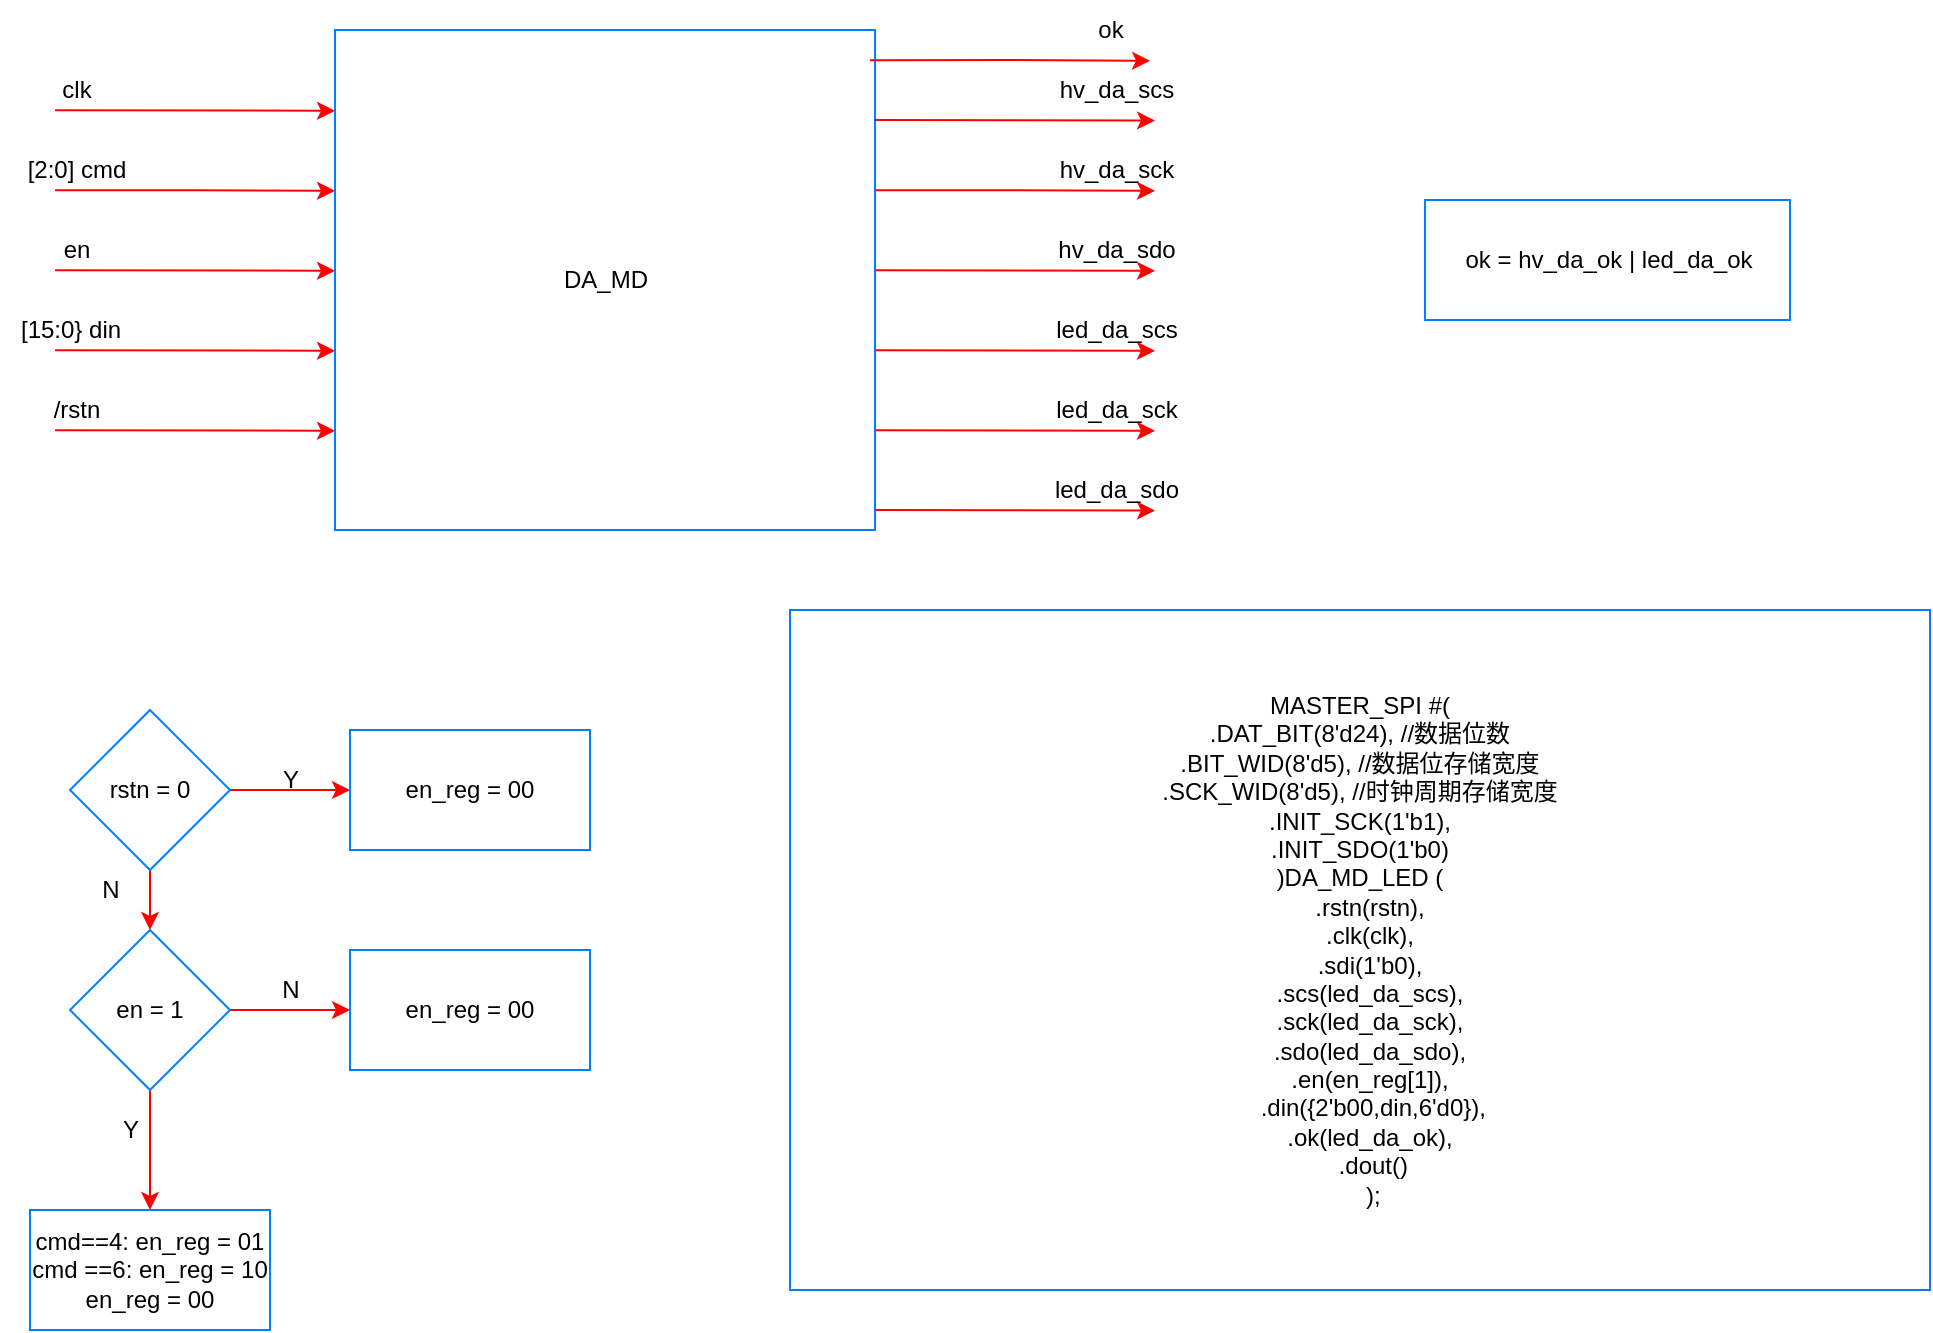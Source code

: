 <mxfile version="20.4.0" type="github" pages="2">
  <diagram name="DA_MD" id="822b0af5-4adb-64df-f703-e8dfc1f81529">
    <mxGraphModel dx="1362" dy="529" grid="1" gridSize="10" guides="1" tooltips="1" connect="1" arrows="1" fold="1" page="1" pageScale="1" pageWidth="1100" pageHeight="850" background="none" math="0" shadow="0">
      <root>
        <mxCell id="0" />
        <mxCell id="1" parent="0" />
        <mxCell id="0xgv9-n36FaWx9Flr6Vz-1" value="DA_MD" style="rounded=0;whiteSpace=wrap;html=1;strokeColor=#007FFF;" vertex="1" parent="1">
          <mxGeometry x="192.5" y="30" width="270" height="250" as="geometry" />
        </mxCell>
        <mxCell id="0xgv9-n36FaWx9Flr6Vz-2" value="" style="endArrow=classic;html=1;rounded=0;entryX=0;entryY=0.25;entryDx=0;entryDy=0;strokeColor=#FF0000;" edge="1" parent="1">
          <mxGeometry width="50" height="50" relative="1" as="geometry">
            <mxPoint x="52.5" y="70.12" as="sourcePoint" />
            <mxPoint x="192.5" y="70.37" as="targetPoint" />
          </mxGeometry>
        </mxCell>
        <mxCell id="0xgv9-n36FaWx9Flr6Vz-3" value="" style="endArrow=classic;html=1;rounded=0;entryX=0;entryY=0.25;entryDx=0;entryDy=0;strokeColor=#FF0000;" edge="1" parent="1">
          <mxGeometry width="50" height="50" relative="1" as="geometry">
            <mxPoint x="52.5" y="110.12" as="sourcePoint" />
            <mxPoint x="192.5" y="110.37" as="targetPoint" />
            <Array as="points">
              <mxPoint x="122.5" y="110.12" />
            </Array>
          </mxGeometry>
        </mxCell>
        <mxCell id="0xgv9-n36FaWx9Flr6Vz-4" value="" style="endArrow=classic;html=1;rounded=0;entryX=0;entryY=0.25;entryDx=0;entryDy=0;strokeColor=#FF0000;" edge="1" parent="1">
          <mxGeometry width="50" height="50" relative="1" as="geometry">
            <mxPoint x="52.5" y="150.12" as="sourcePoint" />
            <mxPoint x="192.5" y="150.37" as="targetPoint" />
          </mxGeometry>
        </mxCell>
        <mxCell id="0xgv9-n36FaWx9Flr6Vz-5" value="" style="endArrow=classic;html=1;rounded=0;entryX=0;entryY=0.25;entryDx=0;entryDy=0;strokeColor=#FF0000;" edge="1" parent="1">
          <mxGeometry width="50" height="50" relative="1" as="geometry">
            <mxPoint x="52.5" y="190.12" as="sourcePoint" />
            <mxPoint x="192.5" y="190.37" as="targetPoint" />
          </mxGeometry>
        </mxCell>
        <mxCell id="0xgv9-n36FaWx9Flr6Vz-6" value="" style="endArrow=classic;html=1;rounded=0;entryX=0;entryY=0.25;entryDx=0;entryDy=0;strokeColor=#FF0000;" edge="1" parent="1">
          <mxGeometry width="50" height="50" relative="1" as="geometry">
            <mxPoint x="52.5" y="230.12" as="sourcePoint" />
            <mxPoint x="192.5" y="230.37" as="targetPoint" />
          </mxGeometry>
        </mxCell>
        <mxCell id="0xgv9-n36FaWx9Flr6Vz-7" value="" style="endArrow=classic;html=1;rounded=0;entryX=0;entryY=0.25;entryDx=0;entryDy=0;strokeColor=#FF0000;" edge="1" parent="1">
          <mxGeometry width="50" height="50" relative="1" as="geometry">
            <mxPoint x="462.5" y="75" as="sourcePoint" />
            <mxPoint x="602.5" y="75.25" as="targetPoint" />
          </mxGeometry>
        </mxCell>
        <mxCell id="0xgv9-n36FaWx9Flr6Vz-8" value="" style="endArrow=classic;html=1;rounded=0;entryX=0;entryY=0.25;entryDx=0;entryDy=0;strokeColor=#FF0000;" edge="1" parent="1">
          <mxGeometry width="50" height="50" relative="1" as="geometry">
            <mxPoint x="462.5" y="110.12" as="sourcePoint" />
            <mxPoint x="602.5" y="110.37" as="targetPoint" />
            <Array as="points">
              <mxPoint x="532.5" y="110.12" />
            </Array>
          </mxGeometry>
        </mxCell>
        <mxCell id="0xgv9-n36FaWx9Flr6Vz-9" value="" style="endArrow=classic;html=1;rounded=0;entryX=0;entryY=0.25;entryDx=0;entryDy=0;strokeColor=#FF0000;" edge="1" parent="1">
          <mxGeometry width="50" height="50" relative="1" as="geometry">
            <mxPoint x="462.5" y="150.12" as="sourcePoint" />
            <mxPoint x="602.5" y="150.37" as="targetPoint" />
          </mxGeometry>
        </mxCell>
        <mxCell id="0xgv9-n36FaWx9Flr6Vz-10" value="" style="endArrow=classic;html=1;rounded=0;entryX=0;entryY=0.25;entryDx=0;entryDy=0;strokeColor=#FF0000;" edge="1" parent="1">
          <mxGeometry width="50" height="50" relative="1" as="geometry">
            <mxPoint x="462.5" y="190.12" as="sourcePoint" />
            <mxPoint x="602.5" y="190.37" as="targetPoint" />
          </mxGeometry>
        </mxCell>
        <mxCell id="0xgv9-n36FaWx9Flr6Vz-11" value="" style="endArrow=classic;html=1;rounded=0;entryX=0;entryY=0.25;entryDx=0;entryDy=0;strokeColor=#FF0000;" edge="1" parent="1">
          <mxGeometry width="50" height="50" relative="1" as="geometry">
            <mxPoint x="462.5" y="230.12" as="sourcePoint" />
            <mxPoint x="602.5" y="230.37" as="targetPoint" />
          </mxGeometry>
        </mxCell>
        <mxCell id="0xgv9-n36FaWx9Flr6Vz-12" value="/rstn" style="text;html=1;align=center;verticalAlign=middle;resizable=0;points=[];autosize=1;strokeColor=none;fillColor=none;" vertex="1" parent="1">
          <mxGeometry x="37.5" y="205" width="50" height="30" as="geometry" />
        </mxCell>
        <mxCell id="0xgv9-n36FaWx9Flr6Vz-13" value="clk" style="text;html=1;align=center;verticalAlign=middle;resizable=0;points=[];autosize=1;strokeColor=none;fillColor=none;" vertex="1" parent="1">
          <mxGeometry x="42.5" y="45" width="40" height="30" as="geometry" />
        </mxCell>
        <mxCell id="0xgv9-n36FaWx9Flr6Vz-14" value="[2:0] cmd" style="text;html=1;align=center;verticalAlign=middle;resizable=0;points=[];autosize=1;strokeColor=none;fillColor=none;" vertex="1" parent="1">
          <mxGeometry x="27.5" y="85" width="70" height="30" as="geometry" />
        </mxCell>
        <mxCell id="0xgv9-n36FaWx9Flr6Vz-15" value="en" style="text;html=1;align=center;verticalAlign=middle;resizable=0;points=[];autosize=1;strokeColor=none;fillColor=none;" vertex="1" parent="1">
          <mxGeometry x="42.5" y="125" width="40" height="30" as="geometry" />
        </mxCell>
        <mxCell id="0xgv9-n36FaWx9Flr6Vz-16" value="hv_da_scs" style="text;html=1;align=center;verticalAlign=middle;resizable=0;points=[];autosize=1;strokeColor=none;fillColor=none;" vertex="1" parent="1">
          <mxGeometry x="542.5" y="45" width="80" height="30" as="geometry" />
        </mxCell>
        <mxCell id="0xgv9-n36FaWx9Flr6Vz-17" value="hv_da_sck" style="text;html=1;align=center;verticalAlign=middle;resizable=0;points=[];autosize=1;strokeColor=none;fillColor=none;" vertex="1" parent="1">
          <mxGeometry x="542.5" y="85" width="80" height="30" as="geometry" />
        </mxCell>
        <mxCell id="0xgv9-n36FaWx9Flr6Vz-18" value="hv_da_sdo" style="text;html=1;align=center;verticalAlign=middle;resizable=0;points=[];autosize=1;strokeColor=none;fillColor=none;" vertex="1" parent="1">
          <mxGeometry x="542.5" y="125" width="80" height="30" as="geometry" />
        </mxCell>
        <mxCell id="0xgv9-n36FaWx9Flr6Vz-19" value="led_da_scs" style="text;html=1;align=center;verticalAlign=middle;resizable=0;points=[];autosize=1;strokeColor=none;fillColor=none;" vertex="1" parent="1">
          <mxGeometry x="542.5" y="165" width="80" height="30" as="geometry" />
        </mxCell>
        <mxCell id="0xgv9-n36FaWx9Flr6Vz-20" value="led_da_sck" style="text;html=1;align=center;verticalAlign=middle;resizable=0;points=[];autosize=1;strokeColor=none;fillColor=none;" vertex="1" parent="1">
          <mxGeometry x="542.5" y="205" width="80" height="30" as="geometry" />
        </mxCell>
        <mxCell id="0xgv9-n36FaWx9Flr6Vz-21" value="[15:0} din" style="text;html=1;align=center;verticalAlign=middle;resizable=0;points=[];autosize=1;strokeColor=none;fillColor=none;" vertex="1" parent="1">
          <mxGeometry x="25" y="165" width="70" height="30" as="geometry" />
        </mxCell>
        <mxCell id="0xgv9-n36FaWx9Flr6Vz-22" value="" style="endArrow=classic;html=1;rounded=0;entryX=0;entryY=0.25;entryDx=0;entryDy=0;strokeColor=#FF0000;" edge="1" parent="1">
          <mxGeometry width="50" height="50" relative="1" as="geometry">
            <mxPoint x="462.5" y="270.0" as="sourcePoint" />
            <mxPoint x="602.5" y="270.25" as="targetPoint" />
          </mxGeometry>
        </mxCell>
        <mxCell id="0xgv9-n36FaWx9Flr6Vz-23" value="led_da_sdo" style="text;html=1;align=center;verticalAlign=middle;resizable=0;points=[];autosize=1;strokeColor=none;fillColor=none;" vertex="1" parent="1">
          <mxGeometry x="537.5" y="245" width="90" height="30" as="geometry" />
        </mxCell>
        <mxCell id="0xgv9-n36FaWx9Flr6Vz-24" value="" style="endArrow=classic;html=1;rounded=0;entryX=0;entryY=0.25;entryDx=0;entryDy=0;strokeColor=#FF0000;" edge="1" parent="1">
          <mxGeometry width="50" height="50" relative="1" as="geometry">
            <mxPoint x="460" y="45.12" as="sourcePoint" />
            <mxPoint x="600" y="45.37" as="targetPoint" />
            <Array as="points">
              <mxPoint x="527.5" y="45" />
            </Array>
          </mxGeometry>
        </mxCell>
        <mxCell id="0xgv9-n36FaWx9Flr6Vz-25" value="ok" style="text;html=1;align=center;verticalAlign=middle;resizable=0;points=[];autosize=1;strokeColor=none;fillColor=none;" vertex="1" parent="1">
          <mxGeometry x="560" y="15" width="40" height="30" as="geometry" />
        </mxCell>
        <mxCell id="0xgv9-n36FaWx9Flr6Vz-26" value="ok = hv_da_ok | led_da_ok" style="rounded=0;whiteSpace=wrap;html=1;strokeColor=#007FFF;" vertex="1" parent="1">
          <mxGeometry x="737.5" y="115" width="182.5" height="60" as="geometry" />
        </mxCell>
        <mxCell id="YIT9HOYsbOG0RgKsfvcE-5" style="edgeStyle=orthogonalEdgeStyle;rounded=0;orthogonalLoop=1;jettySize=auto;html=1;exitX=1;exitY=0.5;exitDx=0;exitDy=0;entryX=0;entryY=0.5;entryDx=0;entryDy=0;strokeColor=#FF0000;" edge="1" parent="1" source="YIT9HOYsbOG0RgKsfvcE-1" target="YIT9HOYsbOG0RgKsfvcE-2">
          <mxGeometry relative="1" as="geometry" />
        </mxCell>
        <mxCell id="YIT9HOYsbOG0RgKsfvcE-9" style="edgeStyle=orthogonalEdgeStyle;rounded=0;orthogonalLoop=1;jettySize=auto;html=1;exitX=0.5;exitY=1;exitDx=0;exitDy=0;entryX=0.5;entryY=0;entryDx=0;entryDy=0;strokeColor=#FF0000;" edge="1" parent="1" source="YIT9HOYsbOG0RgKsfvcE-1" target="YIT9HOYsbOG0RgKsfvcE-3">
          <mxGeometry relative="1" as="geometry" />
        </mxCell>
        <mxCell id="YIT9HOYsbOG0RgKsfvcE-1" value="rstn = 0" style="rhombus;whiteSpace=wrap;html=1;strokeColor=#007FFF;" vertex="1" parent="1">
          <mxGeometry x="60" y="370" width="80" height="80" as="geometry" />
        </mxCell>
        <mxCell id="YIT9HOYsbOG0RgKsfvcE-2" value="en_reg = 00" style="rounded=0;whiteSpace=wrap;html=1;strokeColor=#007FFF;" vertex="1" parent="1">
          <mxGeometry x="200" y="380" width="120" height="60" as="geometry" />
        </mxCell>
        <mxCell id="YIT9HOYsbOG0RgKsfvcE-6" style="edgeStyle=orthogonalEdgeStyle;rounded=0;orthogonalLoop=1;jettySize=auto;html=1;exitX=1;exitY=0.5;exitDx=0;exitDy=0;entryX=0;entryY=0.5;entryDx=0;entryDy=0;strokeColor=#FF0000;" edge="1" parent="1" source="YIT9HOYsbOG0RgKsfvcE-3" target="YIT9HOYsbOG0RgKsfvcE-4">
          <mxGeometry relative="1" as="geometry" />
        </mxCell>
        <mxCell id="YIT9HOYsbOG0RgKsfvcE-8" style="edgeStyle=orthogonalEdgeStyle;rounded=0;orthogonalLoop=1;jettySize=auto;html=1;exitX=0.5;exitY=1;exitDx=0;exitDy=0;strokeColor=#FF0000;" edge="1" parent="1" source="YIT9HOYsbOG0RgKsfvcE-3" target="YIT9HOYsbOG0RgKsfvcE-7">
          <mxGeometry relative="1" as="geometry" />
        </mxCell>
        <mxCell id="YIT9HOYsbOG0RgKsfvcE-3" value="en = 1" style="rhombus;whiteSpace=wrap;html=1;strokeColor=#007FFF;" vertex="1" parent="1">
          <mxGeometry x="60" y="480" width="80" height="80" as="geometry" />
        </mxCell>
        <mxCell id="YIT9HOYsbOG0RgKsfvcE-4" value="en_reg = 00" style="rounded=0;whiteSpace=wrap;html=1;strokeColor=#007FFF;" vertex="1" parent="1">
          <mxGeometry x="200" y="490" width="120" height="60" as="geometry" />
        </mxCell>
        <mxCell id="YIT9HOYsbOG0RgKsfvcE-7" value="cmd==4: en_reg = 01&lt;br&gt;cmd ==6: en_reg = 10&lt;br&gt;en_reg = 00" style="rounded=0;whiteSpace=wrap;html=1;strokeColor=#007FFF;" vertex="1" parent="1">
          <mxGeometry x="40" y="620" width="120" height="60" as="geometry" />
        </mxCell>
        <mxCell id="YIT9HOYsbOG0RgKsfvcE-10" value="Y" style="text;html=1;align=center;verticalAlign=middle;resizable=0;points=[];autosize=1;strokeColor=none;fillColor=none;" vertex="1" parent="1">
          <mxGeometry x="155" y="390" width="30" height="30" as="geometry" />
        </mxCell>
        <mxCell id="YIT9HOYsbOG0RgKsfvcE-11" value="N" style="text;html=1;align=center;verticalAlign=middle;resizable=0;points=[];autosize=1;strokeColor=none;fillColor=none;" vertex="1" parent="1">
          <mxGeometry x="65" y="445" width="30" height="30" as="geometry" />
        </mxCell>
        <mxCell id="YIT9HOYsbOG0RgKsfvcE-12" value="Y" style="text;html=1;align=center;verticalAlign=middle;resizable=0;points=[];autosize=1;strokeColor=none;fillColor=none;" vertex="1" parent="1">
          <mxGeometry x="75" y="565" width="30" height="30" as="geometry" />
        </mxCell>
        <mxCell id="YIT9HOYsbOG0RgKsfvcE-13" value="N" style="text;html=1;align=center;verticalAlign=middle;resizable=0;points=[];autosize=1;strokeColor=none;fillColor=none;" vertex="1" parent="1">
          <mxGeometry x="155" y="495" width="30" height="30" as="geometry" />
        </mxCell>
        <mxCell id="YIT9HOYsbOG0RgKsfvcE-14" value="&lt;div&gt;MASTER_SPI #(&lt;/div&gt;&lt;div&gt;&lt;span style=&quot;&quot;&gt;	&lt;/span&gt;.DAT_BIT(8&#39;d24),&lt;span style=&quot;&quot;&gt;	&lt;/span&gt;//数据位数&lt;/div&gt;&lt;div&gt;&lt;span style=&quot;&quot;&gt;	&lt;/span&gt;.BIT_WID(8&#39;d5),&lt;span style=&quot;&quot;&gt;	&lt;/span&gt;//数据位存储宽度&lt;/div&gt;&lt;div&gt;&lt;span style=&quot;&quot;&gt;	&lt;/span&gt;.SCK_WID(8&#39;d5),&lt;span style=&quot;&quot;&gt;	&lt;/span&gt;//时钟周期存储宽度&lt;/div&gt;&lt;div&gt;&lt;span style=&quot;&quot;&gt;	&lt;/span&gt;.INIT_SCK(1&#39;b1),&lt;/div&gt;&lt;div&gt;&lt;span style=&quot;&quot;&gt;	&lt;/span&gt;.INIT_SDO(1&#39;b0)&lt;/div&gt;&lt;div&gt;)DA_MD_LED (&lt;/div&gt;&lt;div&gt;&amp;nbsp; &amp;nbsp; .rstn(rstn),&amp;nbsp;&lt;/div&gt;&lt;div&gt;&amp;nbsp; &amp;nbsp; .clk(clk),&amp;nbsp;&lt;/div&gt;&lt;div&gt;&amp;nbsp; &amp;nbsp; .sdi(1&#39;b0),&amp;nbsp;&lt;/div&gt;&lt;div&gt;&amp;nbsp; &amp;nbsp; .scs(led_da_scs),&amp;nbsp;&lt;/div&gt;&lt;div&gt;&amp;nbsp; &amp;nbsp; .sck(led_da_sck),&amp;nbsp;&lt;/div&gt;&lt;div&gt;&amp;nbsp; &amp;nbsp; .sdo(led_da_sdo),&amp;nbsp;&lt;/div&gt;&lt;div&gt;&amp;nbsp; &amp;nbsp; .en(en_reg[1]),&amp;nbsp;&lt;/div&gt;&lt;div&gt;&amp;nbsp; &amp;nbsp; .din({2&#39;b00,din,6&#39;d0}),&lt;/div&gt;&lt;div&gt;&amp;nbsp; &amp;nbsp; .ok(led_da_ok),&amp;nbsp;&lt;/div&gt;&lt;div&gt;&amp;nbsp; &amp;nbsp; .dout()&lt;/div&gt;&lt;div&gt;&amp;nbsp; &amp;nbsp; );&lt;/div&gt;" style="rounded=0;whiteSpace=wrap;html=1;strokeColor=#007FFF;" vertex="1" parent="1">
          <mxGeometry x="420" y="320" width="570" height="340" as="geometry" />
        </mxCell>
      </root>
    </mxGraphModel>
  </diagram>
  <diagram id="wv8jePE2S-gU1O57RuZL" name="MASTER_SPI">
    <mxGraphModel dx="2316" dy="900" grid="1" gridSize="10" guides="1" tooltips="1" connect="1" arrows="1" fold="1" page="1" pageScale="1" pageWidth="827" pageHeight="1169" math="0" shadow="0">
      <root>
        <mxCell id="0" />
        <mxCell id="1" parent="0" />
        <mxCell id="jdiIpGjwkLuXYlOwy2eE-1" value="MASTER_SPI" style="rounded=0;whiteSpace=wrap;html=1;strokeColor=#007FFF;" vertex="1" parent="1">
          <mxGeometry x="195" y="10" width="270" height="230" as="geometry" />
        </mxCell>
        <mxCell id="jdiIpGjwkLuXYlOwy2eE-2" value="" style="endArrow=classic;html=1;rounded=0;entryX=0;entryY=0.25;entryDx=0;entryDy=0;strokeColor=#FF0000;" edge="1" parent="1">
          <mxGeometry width="50" height="50" relative="1" as="geometry">
            <mxPoint x="55" y="50.12" as="sourcePoint" />
            <mxPoint x="195" y="50.37" as="targetPoint" />
          </mxGeometry>
        </mxCell>
        <mxCell id="jdiIpGjwkLuXYlOwy2eE-3" value="" style="endArrow=classic;html=1;rounded=0;entryX=0;entryY=0.25;entryDx=0;entryDy=0;strokeColor=#FF0000;" edge="1" parent="1">
          <mxGeometry width="50" height="50" relative="1" as="geometry">
            <mxPoint x="55" y="90.12" as="sourcePoint" />
            <mxPoint x="195" y="90.37" as="targetPoint" />
            <Array as="points">
              <mxPoint x="125" y="90.12" />
            </Array>
          </mxGeometry>
        </mxCell>
        <mxCell id="jdiIpGjwkLuXYlOwy2eE-4" value="" style="endArrow=classic;html=1;rounded=0;entryX=0;entryY=0.25;entryDx=0;entryDy=0;strokeColor=#FF0000;" edge="1" parent="1">
          <mxGeometry width="50" height="50" relative="1" as="geometry">
            <mxPoint x="55" y="130.12" as="sourcePoint" />
            <mxPoint x="195" y="130.37" as="targetPoint" />
          </mxGeometry>
        </mxCell>
        <mxCell id="jdiIpGjwkLuXYlOwy2eE-5" value="" style="endArrow=classic;html=1;rounded=0;entryX=0;entryY=0.25;entryDx=0;entryDy=0;strokeColor=#FF0000;" edge="1" parent="1">
          <mxGeometry width="50" height="50" relative="1" as="geometry">
            <mxPoint x="55" y="170.12" as="sourcePoint" />
            <mxPoint x="195" y="170.37" as="targetPoint" />
          </mxGeometry>
        </mxCell>
        <mxCell id="jdiIpGjwkLuXYlOwy2eE-6" value="" style="endArrow=classic;html=1;rounded=0;entryX=0;entryY=0.25;entryDx=0;entryDy=0;strokeColor=#FF0000;" edge="1" parent="1">
          <mxGeometry width="50" height="50" relative="1" as="geometry">
            <mxPoint x="55" y="210.12" as="sourcePoint" />
            <mxPoint x="195" y="210.37" as="targetPoint" />
          </mxGeometry>
        </mxCell>
        <mxCell id="jdiIpGjwkLuXYlOwy2eE-7" value="" style="endArrow=classic;html=1;rounded=0;entryX=0;entryY=0.25;entryDx=0;entryDy=0;strokeColor=#FF0000;" edge="1" parent="1">
          <mxGeometry width="50" height="50" relative="1" as="geometry">
            <mxPoint x="465" y="50.12" as="sourcePoint" />
            <mxPoint x="605" y="50.37" as="targetPoint" />
          </mxGeometry>
        </mxCell>
        <mxCell id="jdiIpGjwkLuXYlOwy2eE-8" value="" style="endArrow=classic;html=1;rounded=0;entryX=0;entryY=0.25;entryDx=0;entryDy=0;strokeColor=#FF0000;" edge="1" parent="1">
          <mxGeometry width="50" height="50" relative="1" as="geometry">
            <mxPoint x="465" y="90.12" as="sourcePoint" />
            <mxPoint x="605" y="90.37" as="targetPoint" />
            <Array as="points">
              <mxPoint x="535" y="90.12" />
            </Array>
          </mxGeometry>
        </mxCell>
        <mxCell id="jdiIpGjwkLuXYlOwy2eE-9" value="" style="endArrow=classic;html=1;rounded=0;entryX=0;entryY=0.25;entryDx=0;entryDy=0;strokeColor=#FF0000;" edge="1" parent="1">
          <mxGeometry width="50" height="50" relative="1" as="geometry">
            <mxPoint x="465" y="130.12" as="sourcePoint" />
            <mxPoint x="605" y="130.37" as="targetPoint" />
          </mxGeometry>
        </mxCell>
        <mxCell id="jdiIpGjwkLuXYlOwy2eE-10" value="" style="endArrow=classic;html=1;rounded=0;entryX=0;entryY=0.25;entryDx=0;entryDy=0;strokeColor=#FF0000;" edge="1" parent="1">
          <mxGeometry width="50" height="50" relative="1" as="geometry">
            <mxPoint x="465" y="170.12" as="sourcePoint" />
            <mxPoint x="605" y="170.37" as="targetPoint" />
          </mxGeometry>
        </mxCell>
        <mxCell id="jdiIpGjwkLuXYlOwy2eE-11" value="" style="endArrow=classic;html=1;rounded=0;entryX=0;entryY=0.25;entryDx=0;entryDy=0;strokeColor=#FF0000;" edge="1" parent="1">
          <mxGeometry width="50" height="50" relative="1" as="geometry">
            <mxPoint x="465" y="210.12" as="sourcePoint" />
            <mxPoint x="605" y="210.37" as="targetPoint" />
          </mxGeometry>
        </mxCell>
        <mxCell id="jdiIpGjwkLuXYlOwy2eE-12" value="/rstn" style="text;html=1;align=center;verticalAlign=middle;resizable=0;points=[];autosize=1;strokeColor=none;fillColor=none;" vertex="1" parent="1">
          <mxGeometry x="40" y="185" width="50" height="30" as="geometry" />
        </mxCell>
        <mxCell id="jdiIpGjwkLuXYlOwy2eE-13" value="clk" style="text;html=1;align=center;verticalAlign=middle;resizable=0;points=[];autosize=1;strokeColor=none;fillColor=none;" vertex="1" parent="1">
          <mxGeometry x="45" y="25" width="40" height="30" as="geometry" />
        </mxCell>
        <mxCell id="jdiIpGjwkLuXYlOwy2eE-14" value="sdi" style="text;html=1;align=center;verticalAlign=middle;resizable=0;points=[];autosize=1;strokeColor=none;fillColor=none;" vertex="1" parent="1">
          <mxGeometry x="45" y="65" width="40" height="30" as="geometry" />
        </mxCell>
        <mxCell id="jdiIpGjwkLuXYlOwy2eE-15" value="en" style="text;html=1;align=center;verticalAlign=middle;resizable=0;points=[];autosize=1;strokeColor=none;fillColor=none;" vertex="1" parent="1">
          <mxGeometry x="45" y="105" width="40" height="30" as="geometry" />
        </mxCell>
        <mxCell id="jdiIpGjwkLuXYlOwy2eE-16" value="[15:0] din" style="text;html=1;align=center;verticalAlign=middle;resizable=0;points=[];autosize=1;strokeColor=none;fillColor=none;" vertex="1" parent="1">
          <mxGeometry x="30" y="145" width="70" height="30" as="geometry" />
        </mxCell>
        <mxCell id="jdiIpGjwkLuXYlOwy2eE-17" value="scs" style="text;html=1;align=center;verticalAlign=middle;resizable=0;points=[];autosize=1;strokeColor=none;fillColor=none;" vertex="1" parent="1">
          <mxGeometry x="565" y="25" width="40" height="30" as="geometry" />
        </mxCell>
        <mxCell id="jdiIpGjwkLuXYlOwy2eE-18" value="sck" style="text;html=1;align=center;verticalAlign=middle;resizable=0;points=[];autosize=1;strokeColor=none;fillColor=none;" vertex="1" parent="1">
          <mxGeometry x="565" y="65" width="40" height="30" as="geometry" />
        </mxCell>
        <mxCell id="jdiIpGjwkLuXYlOwy2eE-19" value="sdo" style="text;html=1;align=center;verticalAlign=middle;resizable=0;points=[];autosize=1;strokeColor=none;fillColor=none;" vertex="1" parent="1">
          <mxGeometry x="565" y="105" width="40" height="30" as="geometry" />
        </mxCell>
        <mxCell id="jdiIpGjwkLuXYlOwy2eE-20" value="[15:0] dout" style="text;html=1;align=center;verticalAlign=middle;resizable=0;points=[];autosize=1;strokeColor=none;fillColor=none;" vertex="1" parent="1">
          <mxGeometry x="545" y="145" width="80" height="30" as="geometry" />
        </mxCell>
        <mxCell id="jdiIpGjwkLuXYlOwy2eE-21" value="ok" style="text;html=1;align=center;verticalAlign=middle;resizable=0;points=[];autosize=1;strokeColor=none;fillColor=none;" vertex="1" parent="1">
          <mxGeometry x="565" y="185" width="40" height="30" as="geometry" />
        </mxCell>
        <mxCell id="jdiIpGjwkLuXYlOwy2eE-22" value="scs = scs_reg&lt;br&gt;sck = scs_reg ? 0 : cnt_clt[15]&lt;br&gt;sdo=scs_reg ? 0 : sdo_reg&lt;br&gt;ok = (cnt_clk=0) ? 1: 0&lt;br&gt;dout = dout_reg" style="rounded=0;whiteSpace=wrap;html=1;strokeColor=#007FFF;" vertex="1" parent="1">
          <mxGeometry x="732.5" y="50" width="255" height="140" as="geometry" />
        </mxCell>
        <mxCell id="gvKEZdVUEgz4UjGDrDst-1" style="edgeStyle=orthogonalEdgeStyle;rounded=0;orthogonalLoop=1;jettySize=auto;html=1;exitX=1;exitY=0.5;exitDx=0;exitDy=0;entryX=0;entryY=0.5;entryDx=0;entryDy=0;strokeColor=#FF0000;" edge="1" parent="1" source="gvKEZdVUEgz4UjGDrDst-3" target="gvKEZdVUEgz4UjGDrDst-4">
          <mxGeometry relative="1" as="geometry">
            <Array as="points">
              <mxPoint x="170" y="385" />
              <mxPoint x="170" y="385" />
            </Array>
          </mxGeometry>
        </mxCell>
        <mxCell id="gvKEZdVUEgz4UjGDrDst-2" style="edgeStyle=orthogonalEdgeStyle;rounded=0;orthogonalLoop=1;jettySize=auto;html=1;entryX=0.5;entryY=0;entryDx=0;entryDy=0;strokeColor=#FF0000;" edge="1" parent="1" source="gvKEZdVUEgz4UjGDrDst-3" target="gvKEZdVUEgz4UjGDrDst-8">
          <mxGeometry relative="1" as="geometry" />
        </mxCell>
        <mxCell id="gvKEZdVUEgz4UjGDrDst-3" value="rstn=0" style="rhombus;whiteSpace=wrap;html=1;strokeColor=#007FFF;" vertex="1" parent="1">
          <mxGeometry x="50" y="345" width="100" height="80" as="geometry" />
        </mxCell>
        <mxCell id="gvKEZdVUEgz4UjGDrDst-4" value="scs_reg = 1&lt;br&gt;cnt_clk = 255" style="rounded=0;whiteSpace=wrap;html=1;strokeColor=#007FFF;" vertex="1" parent="1">
          <mxGeometry x="210" y="355" width="120" height="60" as="geometry" />
        </mxCell>
        <mxCell id="gvKEZdVUEgz4UjGDrDst-5" value="Y" style="text;html=1;align=center;verticalAlign=middle;resizable=0;points=[];autosize=1;strokeColor=none;fillColor=none;" vertex="1" parent="1">
          <mxGeometry x="160" y="355" width="30" height="30" as="geometry" />
        </mxCell>
        <mxCell id="gvKEZdVUEgz4UjGDrDst-6" style="edgeStyle=orthogonalEdgeStyle;rounded=0;orthogonalLoop=1;jettySize=auto;html=1;entryX=0;entryY=0.5;entryDx=0;entryDy=0;strokeColor=#FF0000;startArrow=none;" edge="1" parent="1" source="gvKEZdVUEgz4UjGDrDst-19" target="gvKEZdVUEgz4UjGDrDst-15">
          <mxGeometry relative="1" as="geometry" />
        </mxCell>
        <mxCell id="gvKEZdVUEgz4UjGDrDst-7" style="edgeStyle=orthogonalEdgeStyle;rounded=0;orthogonalLoop=1;jettySize=auto;html=1;exitX=0.5;exitY=1;exitDx=0;exitDy=0;entryX=0.5;entryY=0;entryDx=0;entryDy=0;strokeColor=#FF0000;" edge="1" parent="1" source="gvKEZdVUEgz4UjGDrDst-8" target="gvKEZdVUEgz4UjGDrDst-23">
          <mxGeometry relative="1" as="geometry" />
        </mxCell>
        <mxCell id="gvKEZdVUEgz4UjGDrDst-8" value="scs_reg = 1" style="rhombus;whiteSpace=wrap;html=1;strokeColor=#007FFF;" vertex="1" parent="1">
          <mxGeometry x="60" y="460" width="80" height="70" as="geometry" />
        </mxCell>
        <mxCell id="gvKEZdVUEgz4UjGDrDst-9" style="edgeStyle=orthogonalEdgeStyle;rounded=0;orthogonalLoop=1;jettySize=auto;html=1;strokeColor=#FF0000;" edge="1" parent="1" source="gvKEZdVUEgz4UjGDrDst-10" target="gvKEZdVUEgz4UjGDrDst-3">
          <mxGeometry relative="1" as="geometry" />
        </mxCell>
        <mxCell id="gvKEZdVUEgz4UjGDrDst-10" value="start" style="ellipse;whiteSpace=wrap;html=1;strokeColor=#007FFF;" vertex="1" parent="1">
          <mxGeometry x="65" y="280" width="70" height="30" as="geometry" />
        </mxCell>
        <mxCell id="gvKEZdVUEgz4UjGDrDst-11" value="N" style="text;html=1;align=center;verticalAlign=middle;resizable=0;points=[];autosize=1;strokeColor=none;fillColor=none;" vertex="1" parent="1">
          <mxGeometry x="95" y="425" width="30" height="30" as="geometry" />
        </mxCell>
        <mxCell id="gvKEZdVUEgz4UjGDrDst-12" value="scs_reg = 0&lt;br&gt;cnt_clk=255" style="rounded=0;whiteSpace=wrap;html=1;strokeColor=#007FFF;" vertex="1" parent="1">
          <mxGeometry x="230" y="565" width="112" height="60" as="geometry" />
        </mxCell>
        <mxCell id="gvKEZdVUEgz4UjGDrDst-13" style="edgeStyle=orthogonalEdgeStyle;rounded=0;orthogonalLoop=1;jettySize=auto;html=1;exitX=0.5;exitY=1;exitDx=0;exitDy=0;entryX=0.5;entryY=0;entryDx=0;entryDy=0;strokeColor=#FF0000;" edge="1" parent="1" source="gvKEZdVUEgz4UjGDrDst-15" target="gvKEZdVUEgz4UjGDrDst-12">
          <mxGeometry relative="1" as="geometry" />
        </mxCell>
        <mxCell id="gvKEZdVUEgz4UjGDrDst-14" style="edgeStyle=orthogonalEdgeStyle;rounded=0;orthogonalLoop=1;jettySize=auto;html=1;exitX=1;exitY=0.5;exitDx=0;exitDy=0;strokeColor=#FF0000;" edge="1" parent="1" source="gvKEZdVUEgz4UjGDrDst-15">
          <mxGeometry relative="1" as="geometry">
            <mxPoint x="390" y="495" as="targetPoint" />
          </mxGeometry>
        </mxCell>
        <mxCell id="gvKEZdVUEgz4UjGDrDst-15" value="en = 1" style="rhombus;whiteSpace=wrap;html=1;strokeColor=#007FFF;" vertex="1" parent="1">
          <mxGeometry x="250" y="455" width="72" height="80" as="geometry" />
        </mxCell>
        <mxCell id="gvKEZdVUEgz4UjGDrDst-16" value="scs_reg = 1&lt;br&gt;cnt_clk=255" style="rounded=0;whiteSpace=wrap;html=1;strokeColor=#007FFF;" vertex="1" parent="1">
          <mxGeometry x="390" y="465" width="112" height="60" as="geometry" />
        </mxCell>
        <mxCell id="gvKEZdVUEgz4UjGDrDst-17" value="Y" style="text;html=1;align=center;verticalAlign=middle;resizable=0;points=[];autosize=1;strokeColor=none;fillColor=none;" vertex="1" parent="1">
          <mxGeometry x="275" y="530" width="30" height="30" as="geometry" />
        </mxCell>
        <mxCell id="gvKEZdVUEgz4UjGDrDst-18" value="N" style="text;html=1;align=center;verticalAlign=middle;resizable=0;points=[];autosize=1;strokeColor=none;fillColor=none;" vertex="1" parent="1">
          <mxGeometry x="325" y="480" width="30" height="30" as="geometry" />
        </mxCell>
        <mxCell id="gvKEZdVUEgz4UjGDrDst-19" value="Y" style="text;html=1;align=center;verticalAlign=middle;resizable=0;points=[];autosize=1;strokeColor=none;fillColor=none;" vertex="1" parent="1">
          <mxGeometry x="180" y="480" width="30" height="30" as="geometry" />
        </mxCell>
        <mxCell id="gvKEZdVUEgz4UjGDrDst-20" value="" style="edgeStyle=orthogonalEdgeStyle;rounded=0;orthogonalLoop=1;jettySize=auto;html=1;entryX=0;entryY=0.5;entryDx=0;entryDy=0;strokeColor=#FF0000;endArrow=none;" edge="1" parent="1" source="gvKEZdVUEgz4UjGDrDst-8" target="gvKEZdVUEgz4UjGDrDst-19">
          <mxGeometry relative="1" as="geometry">
            <mxPoint x="140" y="495" as="sourcePoint" />
            <mxPoint x="250" y="495" as="targetPoint" />
          </mxGeometry>
        </mxCell>
        <mxCell id="gvKEZdVUEgz4UjGDrDst-21" style="edgeStyle=orthogonalEdgeStyle;rounded=0;orthogonalLoop=1;jettySize=auto;html=1;exitX=0.5;exitY=1;exitDx=0;exitDy=0;strokeColor=#FF0000;" edge="1" parent="1" source="gvKEZdVUEgz4UjGDrDst-23" target="gvKEZdVUEgz4UjGDrDst-24">
          <mxGeometry relative="1" as="geometry" />
        </mxCell>
        <mxCell id="gvKEZdVUEgz4UjGDrDst-22" style="edgeStyle=orthogonalEdgeStyle;rounded=0;orthogonalLoop=1;jettySize=auto;html=1;exitX=1;exitY=0.5;exitDx=0;exitDy=0;entryX=0;entryY=0.5;entryDx=0;entryDy=0;strokeColor=#FF0000;" edge="1" parent="1" source="gvKEZdVUEgz4UjGDrDst-23" target="gvKEZdVUEgz4UjGDrDst-26">
          <mxGeometry relative="1" as="geometry" />
        </mxCell>
        <mxCell id="gvKEZdVUEgz4UjGDrDst-23" value="cnt_clk&amp;gt;0" style="rhombus;whiteSpace=wrap;html=1;strokeColor=#007FFF;" vertex="1" parent="1">
          <mxGeometry x="60" y="640" width="80" height="80" as="geometry" />
        </mxCell>
        <mxCell id="gvKEZdVUEgz4UjGDrDst-24" value="scs_reg = 0&lt;br&gt;cnt_clk--" style="rounded=0;whiteSpace=wrap;html=1;strokeColor=#007FFF;" vertex="1" parent="1">
          <mxGeometry x="40" y="770" width="120" height="60" as="geometry" />
        </mxCell>
        <mxCell id="gvKEZdVUEgz4UjGDrDst-25" value="N" style="text;html=1;align=center;verticalAlign=middle;resizable=0;points=[];autosize=1;strokeColor=none;fillColor=none;" vertex="1" parent="1">
          <mxGeometry x="95" y="565" width="30" height="30" as="geometry" />
        </mxCell>
        <mxCell id="gvKEZdVUEgz4UjGDrDst-26" value="scs_reg = 1&lt;br&gt;cnt_clk = 255" style="rounded=1;whiteSpace=wrap;html=1;strokeColor=#007FFF;" vertex="1" parent="1">
          <mxGeometry x="210" y="650" width="120" height="60" as="geometry" />
        </mxCell>
        <mxCell id="gvKEZdVUEgz4UjGDrDst-27" value="Y" style="text;html=1;align=center;verticalAlign=middle;resizable=0;points=[];autosize=1;strokeColor=none;fillColor=none;" vertex="1" parent="1">
          <mxGeometry x="95" y="725" width="30" height="30" as="geometry" />
        </mxCell>
        <mxCell id="gvKEZdVUEgz4UjGDrDst-28" value="N" style="text;html=1;align=center;verticalAlign=middle;resizable=0;points=[];autosize=1;strokeColor=none;fillColor=none;" vertex="1" parent="1">
          <mxGeometry x="155" y="655" width="30" height="30" as="geometry" />
        </mxCell>
        <mxCell id="gvKEZdVUEgz4UjGDrDst-29" value="" style="endArrow=none;html=1;rounded=0;strokeColor=#FF0000;" edge="1" parent="1">
          <mxGeometry width="50" height="50" relative="1" as="geometry">
            <mxPoint y="891.176" as="sourcePoint" />
            <mxPoint x="620" y="890" as="targetPoint" />
          </mxGeometry>
        </mxCell>
        <mxCell id="gvKEZdVUEgz4UjGDrDst-30" value="" style="endArrow=none;html=1;rounded=0;strokeColor=#FF0000;" edge="1" parent="1">
          <mxGeometry width="50" height="50" relative="1" as="geometry">
            <mxPoint x="620" y="890" as="sourcePoint" />
            <mxPoint x="620" y="270" as="targetPoint" />
          </mxGeometry>
        </mxCell>
        <mxCell id="gvKEZdVUEgz4UjGDrDst-31" value="" style="endArrow=none;html=1;rounded=0;strokeColor=#FF0000;" edge="1" parent="1">
          <mxGeometry width="50" height="50" relative="1" as="geometry">
            <mxPoint y="270" as="sourcePoint" />
            <mxPoint x="620" y="270" as="targetPoint" />
          </mxGeometry>
        </mxCell>
        <mxCell id="HX2JhZc9U8FO1Koe93sp-1" style="edgeStyle=orthogonalEdgeStyle;rounded=0;orthogonalLoop=1;jettySize=auto;html=1;entryX=0.5;entryY=0;entryDx=0;entryDy=0;strokeColor=#FF0000;" edge="1" parent="1" source="HX2JhZc9U8FO1Koe93sp-3" target="HX2JhZc9U8FO1Koe93sp-7">
          <mxGeometry relative="1" as="geometry" />
        </mxCell>
        <mxCell id="HX2JhZc9U8FO1Koe93sp-2" style="edgeStyle=orthogonalEdgeStyle;rounded=0;orthogonalLoop=1;jettySize=auto;html=1;entryX=0;entryY=0.5;entryDx=0;entryDy=0;strokeColor=#FF0000;" edge="1" parent="1" source="HX2JhZc9U8FO1Koe93sp-3" target="HX2JhZc9U8FO1Koe93sp-4">
          <mxGeometry relative="1" as="geometry" />
        </mxCell>
        <mxCell id="HX2JhZc9U8FO1Koe93sp-3" value="rstn=0" style="rhombus;whiteSpace=wrap;html=1;strokeColor=#007FFF;" vertex="1" parent="1">
          <mxGeometry x="670" y="280" width="80" height="80" as="geometry" />
        </mxCell>
        <mxCell id="HX2JhZc9U8FO1Koe93sp-4" value="din_reg = 16{0}" style="rounded=0;whiteSpace=wrap;html=1;strokeColor=#007FFF;" vertex="1" parent="1">
          <mxGeometry x="800" y="290" width="120" height="60" as="geometry" />
        </mxCell>
        <mxCell id="HX2JhZc9U8FO1Koe93sp-5" style="edgeStyle=orthogonalEdgeStyle;rounded=0;orthogonalLoop=1;jettySize=auto;html=1;strokeColor=#FF0000;" edge="1" parent="1" source="HX2JhZc9U8FO1Koe93sp-7" target="HX2JhZc9U8FO1Koe93sp-8">
          <mxGeometry relative="1" as="geometry" />
        </mxCell>
        <mxCell id="HX2JhZc9U8FO1Koe93sp-6" style="edgeStyle=orthogonalEdgeStyle;rounded=0;orthogonalLoop=1;jettySize=auto;html=1;exitX=1;exitY=0.5;exitDx=0;exitDy=0;entryX=0;entryY=0.5;entryDx=0;entryDy=0;strokeColor=#FF0000;" edge="1" parent="1" source="HX2JhZc9U8FO1Koe93sp-7" target="HX2JhZc9U8FO1Koe93sp-9">
          <mxGeometry relative="1" as="geometry" />
        </mxCell>
        <mxCell id="HX2JhZc9U8FO1Koe93sp-7" value="en = 1" style="rhombus;whiteSpace=wrap;html=1;strokeColor=#007FFF;" vertex="1" parent="1">
          <mxGeometry x="670" y="390" width="80" height="80" as="geometry" />
        </mxCell>
        <mxCell id="HX2JhZc9U8FO1Koe93sp-8" value="din_reg = din" style="rounded=0;whiteSpace=wrap;html=1;strokeColor=#007FFF;" vertex="1" parent="1">
          <mxGeometry x="650" y="520" width="120" height="60" as="geometry" />
        </mxCell>
        <mxCell id="HX2JhZc9U8FO1Koe93sp-9" value="din_reg = din_reg" style="rounded=0;whiteSpace=wrap;html=1;strokeColor=#007FFF;" vertex="1" parent="1">
          <mxGeometry x="810" y="400" width="120" height="60" as="geometry" />
        </mxCell>
        <mxCell id="HX2JhZc9U8FO1Koe93sp-10" value="Y" style="text;html=1;align=center;verticalAlign=middle;resizable=0;points=[];autosize=1;strokeColor=none;fillColor=none;" vertex="1" parent="1">
          <mxGeometry x="755" y="295" width="30" height="30" as="geometry" />
        </mxCell>
        <mxCell id="HX2JhZc9U8FO1Koe93sp-11" value="N" style="text;html=1;align=center;verticalAlign=middle;resizable=0;points=[];autosize=1;strokeColor=none;fillColor=none;" vertex="1" parent="1">
          <mxGeometry x="685" y="355" width="30" height="30" as="geometry" />
        </mxCell>
        <mxCell id="HX2JhZc9U8FO1Koe93sp-12" value="N" style="text;html=1;align=center;verticalAlign=middle;resizable=0;points=[];autosize=1;strokeColor=none;fillColor=none;" vertex="1" parent="1">
          <mxGeometry x="765" y="405" width="30" height="30" as="geometry" />
        </mxCell>
        <mxCell id="HX2JhZc9U8FO1Koe93sp-13" value="Y" style="text;html=1;align=center;verticalAlign=middle;resizable=0;points=[];autosize=1;strokeColor=none;fillColor=none;" vertex="1" parent="1">
          <mxGeometry x="685" y="475" width="30" height="30" as="geometry" />
        </mxCell>
        <mxCell id="HX2JhZc9U8FO1Koe93sp-14" style="edgeStyle=orthogonalEdgeStyle;rounded=0;orthogonalLoop=1;jettySize=auto;html=1;exitX=1;exitY=0.5;exitDx=0;exitDy=0;entryX=0;entryY=0.5;entryDx=0;entryDy=0;strokeColor=#FF0000;" edge="1" parent="1" source="HX2JhZc9U8FO1Koe93sp-16" target="HX2JhZc9U8FO1Koe93sp-17">
          <mxGeometry relative="1" as="geometry" />
        </mxCell>
        <mxCell id="HX2JhZc9U8FO1Koe93sp-15" style="edgeStyle=orthogonalEdgeStyle;rounded=0;orthogonalLoop=1;jettySize=auto;html=1;exitX=0.5;exitY=1;exitDx=0;exitDy=0;entryX=0.5;entryY=0;entryDx=0;entryDy=0;strokeColor=#FF0000;" edge="1" parent="1" source="HX2JhZc9U8FO1Koe93sp-16" target="HX2JhZc9U8FO1Koe93sp-21">
          <mxGeometry relative="1" as="geometry" />
        </mxCell>
        <mxCell id="HX2JhZc9U8FO1Koe93sp-16" value="rstn=0" style="rhombus;whiteSpace=wrap;html=1;strokeColor=#007FFF;" vertex="1" parent="1">
          <mxGeometry x="1080" y="280" width="80" height="80" as="geometry" />
        </mxCell>
        <mxCell id="HX2JhZc9U8FO1Koe93sp-17" value="sdo_reg = 0" style="rounded=0;whiteSpace=wrap;html=1;strokeColor=#007FFF;" vertex="1" parent="1">
          <mxGeometry x="1220" y="290" width="120" height="60" as="geometry" />
        </mxCell>
        <mxCell id="HX2JhZc9U8FO1Koe93sp-18" value="Y" style="text;html=1;align=center;verticalAlign=middle;resizable=0;points=[];autosize=1;strokeColor=none;fillColor=none;" vertex="1" parent="1">
          <mxGeometry x="1175" y="295" width="30" height="30" as="geometry" />
        </mxCell>
        <mxCell id="HX2JhZc9U8FO1Koe93sp-19" style="edgeStyle=orthogonalEdgeStyle;rounded=0;orthogonalLoop=1;jettySize=auto;html=1;exitX=0.5;exitY=1;exitDx=0;exitDy=0;entryX=0.5;entryY=0;entryDx=0;entryDy=0;strokeColor=#FF0000;" edge="1" parent="1" source="HX2JhZc9U8FO1Koe93sp-21" target="HX2JhZc9U8FO1Koe93sp-22">
          <mxGeometry relative="1" as="geometry" />
        </mxCell>
        <mxCell id="HX2JhZc9U8FO1Koe93sp-20" style="edgeStyle=orthogonalEdgeStyle;rounded=0;orthogonalLoop=1;jettySize=auto;html=1;exitX=1;exitY=0.5;exitDx=0;exitDy=0;strokeColor=#FF0000;entryX=0;entryY=0.5;entryDx=0;entryDy=0;" edge="1" parent="1" source="HX2JhZc9U8FO1Koe93sp-21" target="HX2JhZc9U8FO1Koe93sp-23">
          <mxGeometry relative="1" as="geometry">
            <mxPoint x="1230" y="430" as="targetPoint" />
          </mxGeometry>
        </mxCell>
        <mxCell id="HX2JhZc9U8FO1Koe93sp-21" value="msck==1111" style="rhombus;whiteSpace=wrap;html=1;strokeColor=#007FFF;" vertex="1" parent="1">
          <mxGeometry x="1080" y="390" width="80" height="80" as="geometry" />
        </mxCell>
        <mxCell id="HX2JhZc9U8FO1Koe93sp-22" value="sdo_reg = din_reg[cnt_clk高四位]" style="rounded=0;whiteSpace=wrap;html=1;strokeColor=#007FFF;" vertex="1" parent="1">
          <mxGeometry x="1060" y="520" width="120" height="60" as="geometry" />
        </mxCell>
        <mxCell id="HX2JhZc9U8FO1Koe93sp-23" value="sdo_reg = sdo_reg" style="rounded=0;whiteSpace=wrap;html=1;strokeColor=#007FFF;" vertex="1" parent="1">
          <mxGeometry x="1220" y="400" width="120" height="60" as="geometry" />
        </mxCell>
        <mxCell id="HX2JhZc9U8FO1Koe93sp-24" value="" style="endArrow=none;html=1;rounded=0;strokeColor=#FF0000;" edge="1" parent="1">
          <mxGeometry width="50" height="50" relative="1" as="geometry">
            <mxPoint x="620" y="270" as="sourcePoint" />
            <mxPoint x="1440" y="270" as="targetPoint" />
          </mxGeometry>
        </mxCell>
        <mxCell id="HX2JhZc9U8FO1Koe93sp-25" value="" style="endArrow=none;html=1;rounded=0;strokeColor=#FF0000;" edge="1" parent="1">
          <mxGeometry width="50" height="50" relative="1" as="geometry">
            <mxPoint x="620" y="690" as="sourcePoint" />
            <mxPoint x="1440" y="690" as="targetPoint" />
          </mxGeometry>
        </mxCell>
        <mxCell id="HX2JhZc9U8FO1Koe93sp-26" value="" style="endArrow=none;html=1;rounded=0;strokeColor=#FF0000;" edge="1" parent="1">
          <mxGeometry width="50" height="50" relative="1" as="geometry">
            <mxPoint x="1440" y="690" as="sourcePoint" />
            <mxPoint x="1440" y="270" as="targetPoint" />
          </mxGeometry>
        </mxCell>
        <mxCell id="HX2JhZc9U8FO1Koe93sp-27" value="" style="endArrow=none;html=1;rounded=0;strokeColor=#FF0000;" edge="1" parent="1">
          <mxGeometry width="50" height="50" relative="1" as="geometry">
            <mxPoint x="1440" as="sourcePoint" />
            <mxPoint x="1440" y="280" as="targetPoint" />
            <Array as="points" />
          </mxGeometry>
        </mxCell>
        <mxCell id="52RoW3sLYCy_r7YZvXzD-1" style="edgeStyle=orthogonalEdgeStyle;rounded=0;orthogonalLoop=1;jettySize=auto;html=1;exitX=0.5;exitY=1;exitDx=0;exitDy=0;entryX=0.5;entryY=0;entryDx=0;entryDy=0;strokeColor=#FF0000;" edge="1" parent="1" source="52RoW3sLYCy_r7YZvXzD-2" target="52RoW3sLYCy_r7YZvXzD-5">
          <mxGeometry relative="1" as="geometry" />
        </mxCell>
        <mxCell id="52RoW3sLYCy_r7YZvXzD-2" value="posedge clk" style="rhombus;whiteSpace=wrap;html=1;strokeColor=#007FFF;" vertex="1" parent="1">
          <mxGeometry x="731" y="815" width="80" height="80" as="geometry" />
        </mxCell>
        <mxCell id="52RoW3sLYCy_r7YZvXzD-3" style="edgeStyle=orthogonalEdgeStyle;rounded=0;orthogonalLoop=1;jettySize=auto;html=1;exitX=0.5;exitY=1;exitDx=0;exitDy=0;entryX=0.5;entryY=0;entryDx=0;entryDy=0;strokeColor=#FF0000;" edge="1" parent="1" source="52RoW3sLYCy_r7YZvXzD-4" target="52RoW3sLYCy_r7YZvXzD-2">
          <mxGeometry relative="1" as="geometry" />
        </mxCell>
        <mxCell id="52RoW3sLYCy_r7YZvXzD-4" value="sdi_reg = 0" style="rounded=0;whiteSpace=wrap;html=1;strokeColor=#007FFF;" vertex="1" parent="1">
          <mxGeometry x="711" y="725" width="120" height="60" as="geometry" />
        </mxCell>
        <mxCell id="52RoW3sLYCy_r7YZvXzD-5" value="sdi_reg = sdi" style="rounded=0;whiteSpace=wrap;html=1;strokeColor=#007FFF;" vertex="1" parent="1">
          <mxGeometry x="711" y="935" width="120" height="60" as="geometry" />
        </mxCell>
        <mxCell id="52RoW3sLYCy_r7YZvXzD-6" value="Y" style="text;html=1;align=center;verticalAlign=middle;resizable=0;points=[];autosize=1;strokeColor=none;fillColor=none;" vertex="1" parent="1">
          <mxGeometry x="766" y="890" width="30" height="30" as="geometry" />
        </mxCell>
        <mxCell id="52RoW3sLYCy_r7YZvXzD-7" style="edgeStyle=orthogonalEdgeStyle;rounded=0;orthogonalLoop=1;jettySize=auto;html=1;exitX=0.5;exitY=1;exitDx=0;exitDy=0;entryX=0.5;entryY=0;entryDx=0;entryDy=0;strokeColor=#FF0000;" edge="1" parent="1" source="52RoW3sLYCy_r7YZvXzD-9" target="52RoW3sLYCy_r7YZvXzD-13">
          <mxGeometry relative="1" as="geometry" />
        </mxCell>
        <mxCell id="52RoW3sLYCy_r7YZvXzD-8" style="edgeStyle=orthogonalEdgeStyle;rounded=0;orthogonalLoop=1;jettySize=auto;html=1;exitX=1;exitY=0.5;exitDx=0;exitDy=0;entryX=0;entryY=0.5;entryDx=0;entryDy=0;strokeColor=#FF0000;" edge="1" parent="1" source="52RoW3sLYCy_r7YZvXzD-9" target="52RoW3sLYCy_r7YZvXzD-10">
          <mxGeometry relative="1" as="geometry" />
        </mxCell>
        <mxCell id="52RoW3sLYCy_r7YZvXzD-9" value="rstn" style="rhombus;whiteSpace=wrap;html=1;strokeColor=#007FFF;" vertex="1" parent="1">
          <mxGeometry x="951" y="785" width="80" height="80" as="geometry" />
        </mxCell>
        <mxCell id="52RoW3sLYCy_r7YZvXzD-10" value="dout_reg = 16{0}" style="rounded=0;whiteSpace=wrap;html=1;strokeColor=#007FFF;" vertex="1" parent="1">
          <mxGeometry x="1121" y="795" width="120" height="60" as="geometry" />
        </mxCell>
        <mxCell id="52RoW3sLYCy_r7YZvXzD-11" style="edgeStyle=orthogonalEdgeStyle;rounded=0;orthogonalLoop=1;jettySize=auto;html=1;exitX=1;exitY=0.5;exitDx=0;exitDy=0;entryX=0;entryY=0.5;entryDx=0;entryDy=0;strokeColor=#FF0000;" edge="1" parent="1" source="52RoW3sLYCy_r7YZvXzD-13" target="52RoW3sLYCy_r7YZvXzD-15">
          <mxGeometry relative="1" as="geometry" />
        </mxCell>
        <mxCell id="52RoW3sLYCy_r7YZvXzD-12" style="edgeStyle=orthogonalEdgeStyle;rounded=0;orthogonalLoop=1;jettySize=auto;html=1;exitX=0.5;exitY=1;exitDx=0;exitDy=0;entryX=0.5;entryY=0;entryDx=0;entryDy=0;strokeColor=#FF0000;" edge="1" parent="1" source="52RoW3sLYCy_r7YZvXzD-13" target="52RoW3sLYCy_r7YZvXzD-14">
          <mxGeometry relative="1" as="geometry" />
        </mxCell>
        <mxCell id="52RoW3sLYCy_r7YZvXzD-13" value="cnt_clk低四位=1000" style="rhombus;whiteSpace=wrap;html=1;strokeColor=#007FFF;" vertex="1" parent="1">
          <mxGeometry x="941" y="915" width="100" height="80" as="geometry" />
        </mxCell>
        <mxCell id="52RoW3sLYCy_r7YZvXzD-14" value="dout_reg[cnt_clk高四位]=sdi_reg" style="rounded=0;whiteSpace=wrap;html=1;strokeColor=#007FFF;" vertex="1" parent="1">
          <mxGeometry x="931" y="1055" width="120" height="60" as="geometry" />
        </mxCell>
        <mxCell id="52RoW3sLYCy_r7YZvXzD-15" value="dout_reg = dout_reg" style="rounded=0;whiteSpace=wrap;html=1;strokeColor=#007FFF;" vertex="1" parent="1">
          <mxGeometry x="1121" y="925" width="120" height="60" as="geometry" />
        </mxCell>
        <mxCell id="52RoW3sLYCy_r7YZvXzD-16" value="" style="endArrow=none;html=1;rounded=0;strokeColor=#FF0000;" edge="1" parent="1">
          <mxGeometry width="50" height="50" relative="1" as="geometry">
            <mxPoint x="620" y="1170" as="sourcePoint" />
            <mxPoint x="620" y="890" as="targetPoint" />
          </mxGeometry>
        </mxCell>
        <mxCell id="52RoW3sLYCy_r7YZvXzD-17" value="" style="endArrow=none;html=1;rounded=0;strokeColor=#FF0000;" edge="1" parent="1">
          <mxGeometry width="50" height="50" relative="1" as="geometry">
            <mxPoint x="1440" y="1170" as="sourcePoint" />
            <mxPoint x="1440" y="690" as="targetPoint" />
          </mxGeometry>
        </mxCell>
        <mxCell id="52RoW3sLYCy_r7YZvXzD-18" value="" style="endArrow=none;html=1;rounded=0;strokeColor=#FF0000;" edge="1" parent="1">
          <mxGeometry width="50" height="50" relative="1" as="geometry">
            <mxPoint x="630" y="1170" as="sourcePoint" />
            <mxPoint x="1440" y="1170" as="targetPoint" />
          </mxGeometry>
        </mxCell>
      </root>
    </mxGraphModel>
  </diagram>
</mxfile>
